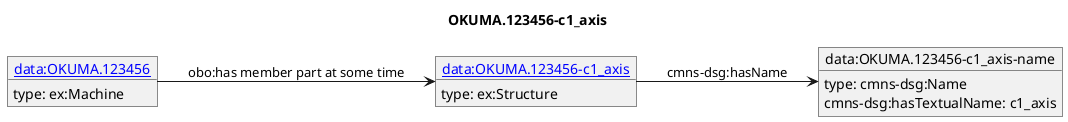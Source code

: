 @startuml
skinparam linetype polyline
left to right direction
title OKUMA.123456-c1_axis
object "[[./OKUMA.123456-c1_axis.html data:OKUMA.123456-c1_axis]]" as o1 {
 type: ex:Structure 
}
object "data:OKUMA.123456-c1_axis-name" as o2 {
 type: cmns-dsg:Name 
}
object "[[./OKUMA.123456.html data:OKUMA.123456]]" as o3 {
 type: ex:Machine 
}
o1 --> o2 : cmns-dsg:hasName
o2 : cmns-dsg:hasTextualName: c1_axis
o3 --> o1 : obo:has member part at some time
@enduml
